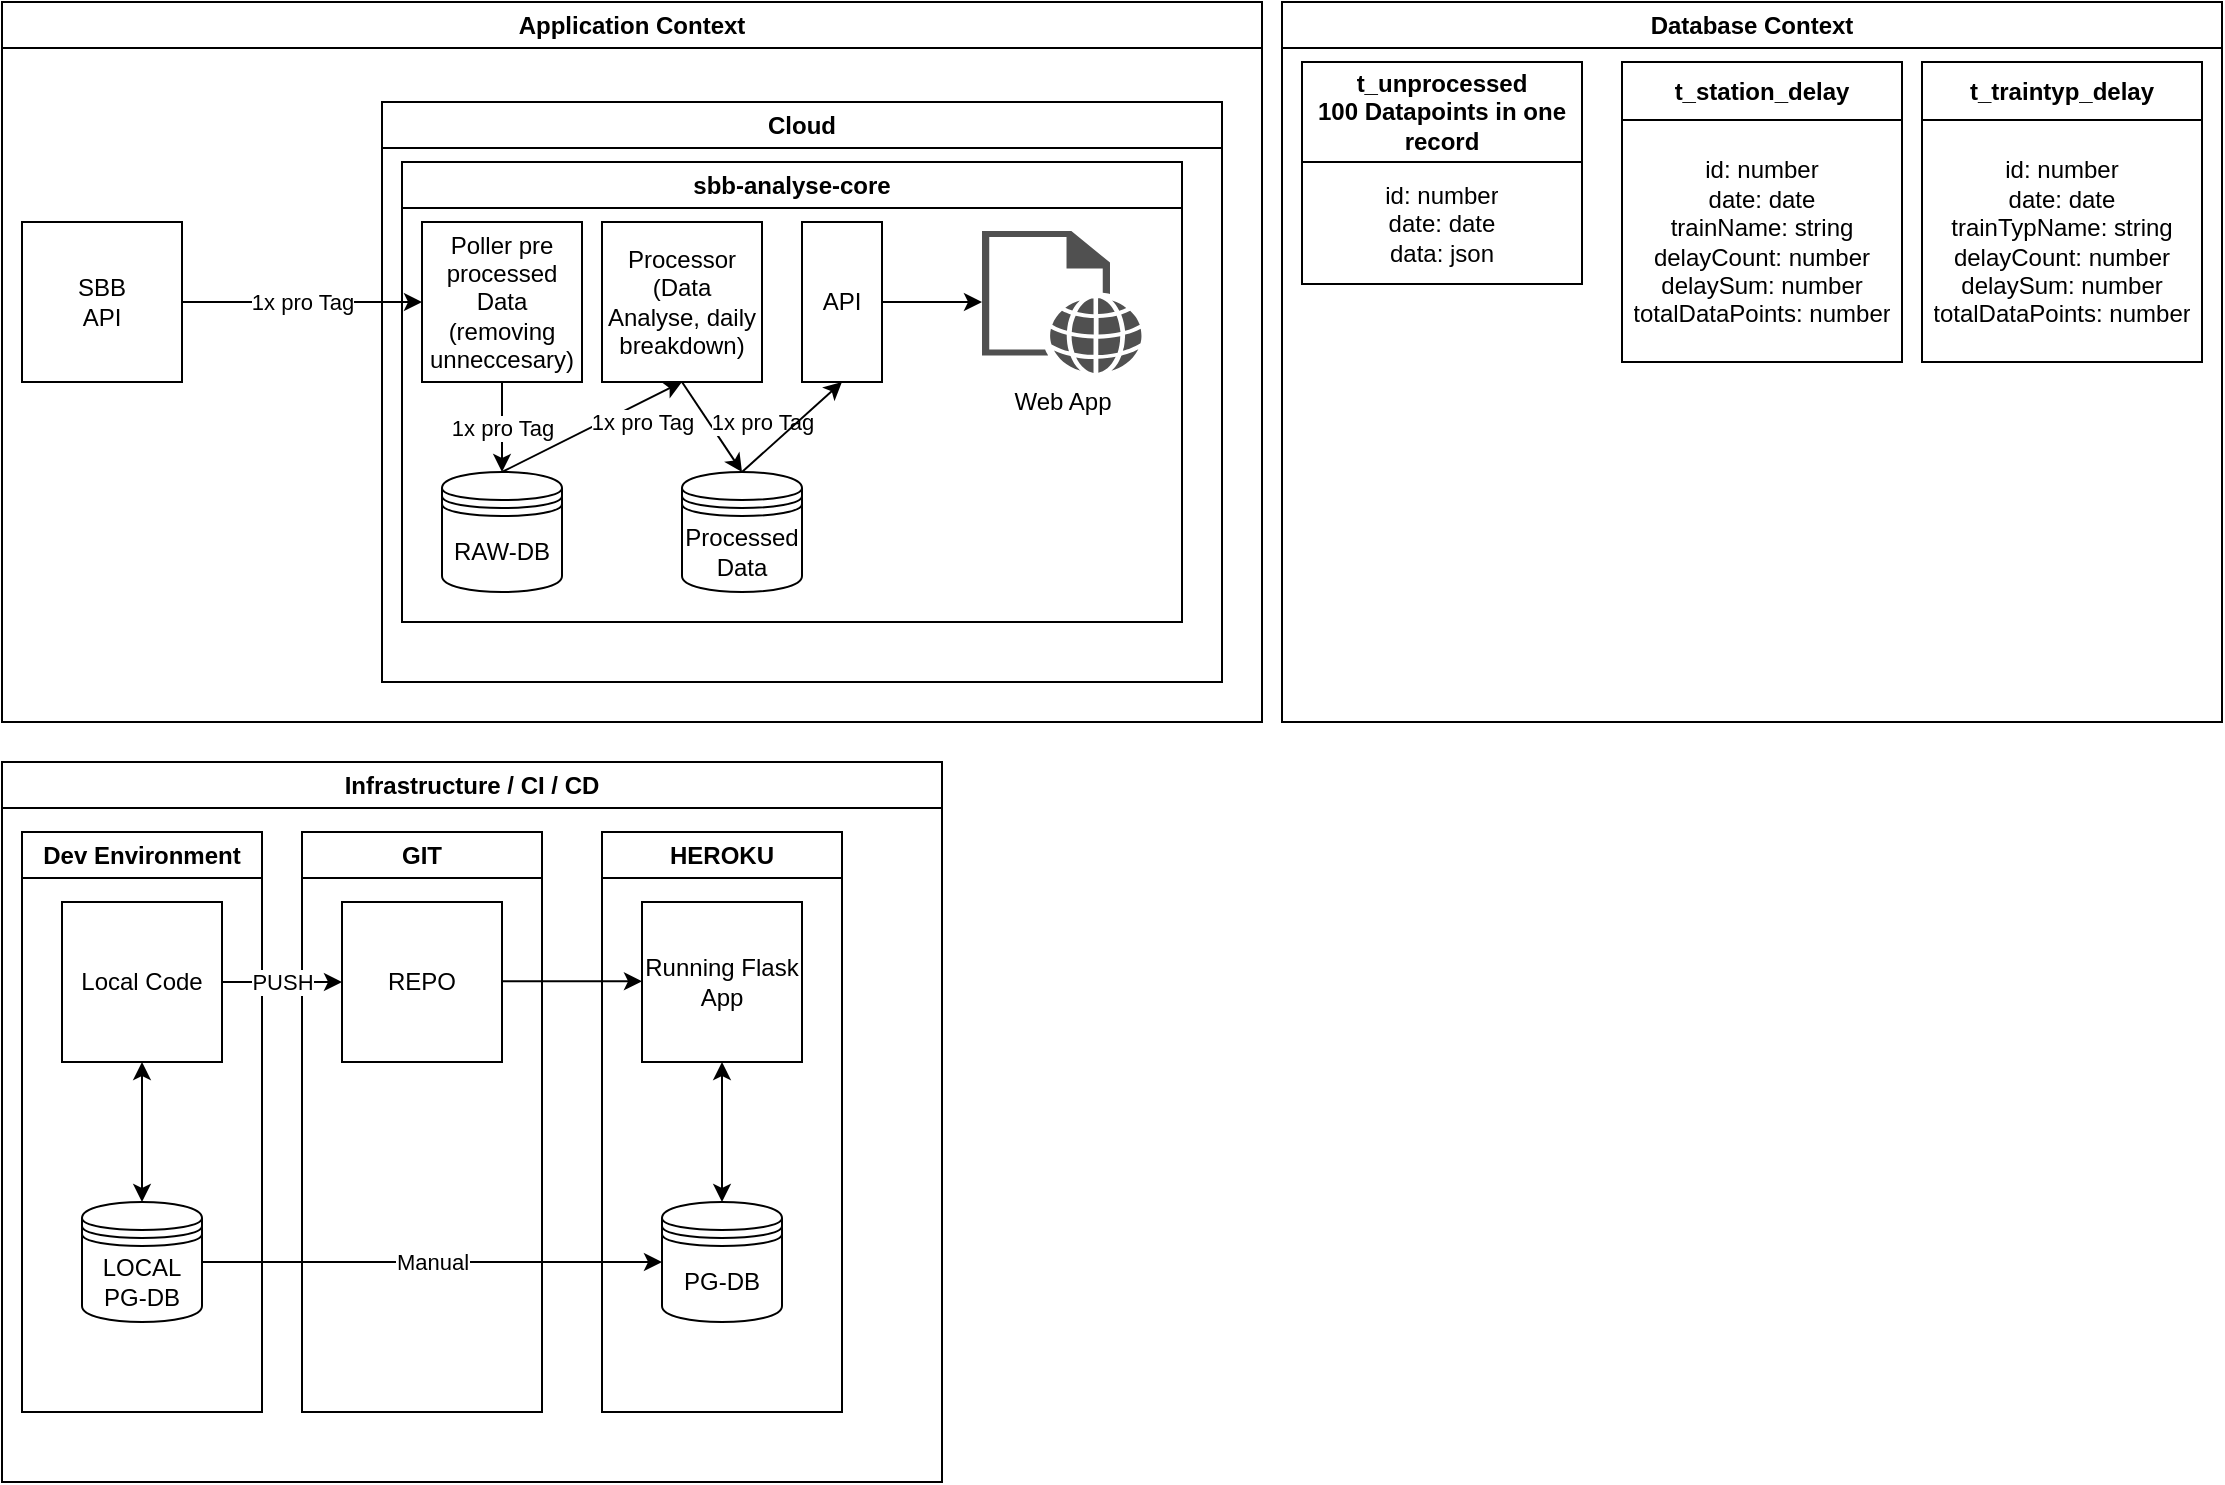 <mxfile version="21.3.0" type="device">
  <diagram name="Page-1" id="55a83fd1-7818-8e21-69c5-c3457e3827bb">
    <mxGraphModel dx="2805" dy="1470" grid="1" gridSize="10" guides="1" tooltips="1" connect="1" arrows="1" fold="1" page="1" pageScale="1" pageWidth="1100" pageHeight="850" background="none" math="0" shadow="0">
      <root>
        <mxCell id="0" />
        <mxCell id="1" parent="0" />
        <mxCell id="ame2KG9MshIwGbporiki-1" value="SBB &lt;br&gt;API" style="whiteSpace=wrap;html=1;aspect=fixed;" parent="1" vertex="1">
          <mxGeometry x="110" y="180" width="80" height="80" as="geometry" />
        </mxCell>
        <mxCell id="ame2KG9MshIwGbporiki-3" value="Cloud" style="swimlane;whiteSpace=wrap;html=1;" parent="1" vertex="1">
          <mxGeometry x="290" y="120" width="420" height="290" as="geometry" />
        </mxCell>
        <mxCell id="ame2KG9MshIwGbporiki-11" value="RAW-DB" style="shape=datastore;whiteSpace=wrap;html=1;" parent="ame2KG9MshIwGbporiki-3" vertex="1">
          <mxGeometry x="30" y="185" width="60" height="60" as="geometry" />
        </mxCell>
        <mxCell id="ame2KG9MshIwGbporiki-12" value="1x pro Tag" style="endArrow=classic;html=1;rounded=0;exitX=0.5;exitY=1;exitDx=0;exitDy=0;entryX=0.5;entryY=0;entryDx=0;entryDy=0;" parent="ame2KG9MshIwGbporiki-3" source="ame2KG9MshIwGbporiki-8" target="ame2KG9MshIwGbporiki-11" edge="1">
          <mxGeometry width="50" height="50" relative="1" as="geometry">
            <mxPoint x="120" y="180" as="sourcePoint" />
            <mxPoint x="170" y="130" as="targetPoint" />
          </mxGeometry>
        </mxCell>
        <mxCell id="ame2KG9MshIwGbporiki-14" value="1x pro Tag" style="endArrow=classic;html=1;rounded=0;exitX=0.5;exitY=0;exitDx=0;exitDy=0;entryX=0.5;entryY=1;entryDx=0;entryDy=0;" parent="ame2KG9MshIwGbporiki-3" source="ame2KG9MshIwGbporiki-11" target="ame2KG9MshIwGbporiki-13" edge="1">
          <mxGeometry x="0.467" y="-9" width="50" height="50" relative="1" as="geometry">
            <mxPoint x="70" y="130" as="sourcePoint" />
            <mxPoint x="70" y="195" as="targetPoint" />
            <mxPoint as="offset" />
          </mxGeometry>
        </mxCell>
        <mxCell id="ame2KG9MshIwGbporiki-15" value="Processed Data" style="shape=datastore;whiteSpace=wrap;html=1;" parent="ame2KG9MshIwGbporiki-3" vertex="1">
          <mxGeometry x="150" y="185" width="60" height="60" as="geometry" />
        </mxCell>
        <mxCell id="ame2KG9MshIwGbporiki-16" value="1x pro Tag" style="endArrow=classic;html=1;rounded=0;exitX=0.5;exitY=1;exitDx=0;exitDy=0;entryX=0.5;entryY=0;entryDx=0;entryDy=0;" parent="ame2KG9MshIwGbporiki-3" source="ame2KG9MshIwGbporiki-13" target="ame2KG9MshIwGbporiki-15" edge="1">
          <mxGeometry x="0.436" y="22" width="50" height="50" relative="1" as="geometry">
            <mxPoint x="70" y="195" as="sourcePoint" />
            <mxPoint x="190" y="130" as="targetPoint" />
            <mxPoint as="offset" />
          </mxGeometry>
        </mxCell>
        <mxCell id="ame2KG9MshIwGbporiki-34" value="sbb-analyse-core" style="swimlane;whiteSpace=wrap;html=1;" parent="ame2KG9MshIwGbporiki-3" vertex="1">
          <mxGeometry x="10" y="30" width="390" height="230" as="geometry" />
        </mxCell>
        <mxCell id="ame2KG9MshIwGbporiki-8" value="Poller pre processed Data (removing unneccesary)" style="whiteSpace=wrap;html=1;aspect=fixed;" parent="ame2KG9MshIwGbporiki-34" vertex="1">
          <mxGeometry x="10" y="30" width="80" height="80" as="geometry" />
        </mxCell>
        <mxCell id="ame2KG9MshIwGbporiki-13" value="Processor (Data Analyse, daily breakdown)" style="whiteSpace=wrap;html=1;aspect=fixed;" parent="ame2KG9MshIwGbporiki-34" vertex="1">
          <mxGeometry x="100" y="30" width="80" height="80" as="geometry" />
        </mxCell>
        <mxCell id="lo1q0FldcqCc7vBPxZ-T-2" value="API" style="rounded=0;whiteSpace=wrap;html=1;" parent="ame2KG9MshIwGbporiki-34" vertex="1">
          <mxGeometry x="200" y="30" width="40" height="80" as="geometry" />
        </mxCell>
        <mxCell id="lo1q0FldcqCc7vBPxZ-T-3" value="" style="endArrow=classic;html=1;rounded=0;exitX=0.5;exitY=0;exitDx=0;exitDy=0;entryX=0.5;entryY=1;entryDx=0;entryDy=0;" parent="ame2KG9MshIwGbporiki-3" source="ame2KG9MshIwGbporiki-15" target="lo1q0FldcqCc7vBPxZ-T-2" edge="1">
          <mxGeometry width="50" height="50" relative="1" as="geometry">
            <mxPoint x="140" y="210" as="sourcePoint" />
            <mxPoint x="190" y="160" as="targetPoint" />
          </mxGeometry>
        </mxCell>
        <mxCell id="lo1q0FldcqCc7vBPxZ-T-5" value="" style="endArrow=classic;html=1;rounded=0;exitX=1;exitY=0.5;exitDx=0;exitDy=0;" parent="ame2KG9MshIwGbporiki-3" source="lo1q0FldcqCc7vBPxZ-T-2" edge="1">
          <mxGeometry width="50" height="50" relative="1" as="geometry">
            <mxPoint x="290" y="100" as="sourcePoint" />
            <mxPoint x="300" y="100" as="targetPoint" />
          </mxGeometry>
        </mxCell>
        <mxCell id="ame2KG9MshIwGbporiki-10" value="1x pro Tag" style="endArrow=classic;html=1;rounded=0;exitX=1;exitY=0.5;exitDx=0;exitDy=0;entryX=0;entryY=0.5;entryDx=0;entryDy=0;" parent="1" source="ame2KG9MshIwGbporiki-1" target="ame2KG9MshIwGbporiki-8" edge="1">
          <mxGeometry width="50" height="50" relative="1" as="geometry">
            <mxPoint x="380" y="320" as="sourcePoint" />
            <mxPoint x="430" y="270" as="targetPoint" />
          </mxGeometry>
        </mxCell>
        <mxCell id="lo1q0FldcqCc7vBPxZ-T-7" value="Application Context" style="swimlane;whiteSpace=wrap;html=1;" parent="1" vertex="1">
          <mxGeometry x="100" y="70" width="630" height="360" as="geometry" />
        </mxCell>
        <mxCell id="VvLUe-kYN4Yh_u9-Oig5-1" value="Database Context" style="swimlane;whiteSpace=wrap;html=1;startSize=23;" parent="1" vertex="1">
          <mxGeometry x="740" y="70" width="470" height="360" as="geometry" />
        </mxCell>
        <mxCell id="BDa7pumoY0Kclwt3LinV-1" value="t_unprocessed&lt;br&gt;100 Datapoints in one record" style="swimlane;fontStyle=1;align=center;verticalAlign=middle;childLayout=stackLayout;horizontal=1;startSize=50;horizontalStack=0;resizeParent=1;resizeParentMax=0;resizeLast=0;collapsible=0;marginBottom=0;html=1;whiteSpace=wrap;" parent="VvLUe-kYN4Yh_u9-Oig5-1" vertex="1">
          <mxGeometry x="10" y="30" width="140" height="111" as="geometry" />
        </mxCell>
        <mxCell id="BDa7pumoY0Kclwt3LinV-2" value="id: number&lt;br&gt;date: date&lt;br&gt;data: json" style="text;html=1;strokeColor=none;fillColor=none;align=center;verticalAlign=middle;spacingLeft=4;spacingRight=4;overflow=hidden;rotatable=0;points=[[0,0.5],[1,0.5]];portConstraint=eastwest;whiteSpace=wrap;" parent="BDa7pumoY0Kclwt3LinV-1" vertex="1">
          <mxGeometry y="50" width="140" height="61" as="geometry" />
        </mxCell>
        <mxCell id="BDa7pumoY0Kclwt3LinV-4" value="t_station_delay" style="swimlane;fontStyle=1;align=center;verticalAlign=middle;childLayout=stackLayout;horizontal=1;startSize=29;horizontalStack=0;resizeParent=1;resizeParentMax=0;resizeLast=0;collapsible=0;marginBottom=0;html=1;whiteSpace=wrap;" parent="VvLUe-kYN4Yh_u9-Oig5-1" vertex="1">
          <mxGeometry x="170" y="30" width="140" height="150" as="geometry" />
        </mxCell>
        <mxCell id="BDa7pumoY0Kclwt3LinV-5" value="id: number&lt;br style=&quot;border-color: var(--border-color);&quot;&gt;date: date&lt;br style=&quot;border-color: var(--border-color);&quot;&gt;trainName: string&lt;br style=&quot;border-color: var(--border-color);&quot;&gt;delayCount: number&lt;br style=&quot;border-color: var(--border-color);&quot;&gt;delaySum: number&lt;br style=&quot;border-color: var(--border-color);&quot;&gt;totalDataPoints: number" style="text;html=1;strokeColor=none;fillColor=none;align=center;verticalAlign=middle;spacingLeft=4;spacingRight=4;overflow=hidden;rotatable=0;points=[[0,0.5],[1,0.5]];portConstraint=eastwest;whiteSpace=wrap;" parent="BDa7pumoY0Kclwt3LinV-4" vertex="1">
          <mxGeometry y="29" width="140" height="121" as="geometry" />
        </mxCell>
        <mxCell id="VvLUe-kYN4Yh_u9-Oig5-4" value="t_traintyp_delay" style="swimlane;fontStyle=1;align=center;verticalAlign=middle;childLayout=stackLayout;horizontal=1;startSize=29;horizontalStack=0;resizeParent=1;resizeParentMax=0;resizeLast=0;collapsible=0;marginBottom=0;html=1;whiteSpace=wrap;" parent="VvLUe-kYN4Yh_u9-Oig5-1" vertex="1">
          <mxGeometry x="320" y="30" width="140" height="150" as="geometry" />
        </mxCell>
        <mxCell id="VvLUe-kYN4Yh_u9-Oig5-5" value="id: number&lt;br&gt;date: date&lt;br&gt;trainTypName: string&lt;br&gt;delayCount: number&lt;br&gt;delaySum: number&lt;br&gt;totalDataPoints: number" style="text;html=1;strokeColor=none;fillColor=none;align=center;verticalAlign=middle;spacingLeft=4;spacingRight=4;overflow=hidden;rotatable=0;points=[[0,0.5],[1,0.5]];portConstraint=eastwest;whiteSpace=wrap;" parent="VvLUe-kYN4Yh_u9-Oig5-4" vertex="1">
          <mxGeometry y="29" width="140" height="121" as="geometry" />
        </mxCell>
        <mxCell id="LLkp8uL_UmS2PIzgJ4O1-2" value="Web App" style="sketch=0;pointerEvents=1;shadow=0;dashed=0;html=1;strokeColor=none;fillColor=#505050;labelPosition=center;verticalLabelPosition=bottom;verticalAlign=top;outlineConnect=0;align=center;shape=mxgraph.office.concepts.web_page;" parent="1" vertex="1">
          <mxGeometry x="590" y="184.5" width="80" height="71" as="geometry" />
        </mxCell>
        <mxCell id="LLkp8uL_UmS2PIzgJ4O1-3" value="Infrastructure / CI / CD" style="swimlane;whiteSpace=wrap;html=1;startSize=23;" parent="1" vertex="1">
          <mxGeometry x="100" y="450" width="470" height="360" as="geometry" />
        </mxCell>
        <mxCell id="LLkp8uL_UmS2PIzgJ4O1-10" value="Dev Environment" style="swimlane;whiteSpace=wrap;html=1;" parent="LLkp8uL_UmS2PIzgJ4O1-3" vertex="1">
          <mxGeometry x="10" y="35" width="120" height="290" as="geometry" />
        </mxCell>
        <mxCell id="LLkp8uL_UmS2PIzgJ4O1-11" value="LOCAL PG-DB" style="shape=datastore;whiteSpace=wrap;html=1;" parent="LLkp8uL_UmS2PIzgJ4O1-10" vertex="1">
          <mxGeometry x="30" y="185" width="60" height="60" as="geometry" />
        </mxCell>
        <mxCell id="LLkp8uL_UmS2PIzgJ4O1-33" value="Local Code" style="whiteSpace=wrap;html=1;aspect=fixed;" parent="LLkp8uL_UmS2PIzgJ4O1-10" vertex="1">
          <mxGeometry x="20" y="35" width="80" height="80" as="geometry" />
        </mxCell>
        <mxCell id="LLkp8uL_UmS2PIzgJ4O1-57" value="" style="endArrow=classic;startArrow=classic;html=1;rounded=0;exitX=0.5;exitY=0;exitDx=0;exitDy=0;entryX=0.5;entryY=1;entryDx=0;entryDy=0;" parent="LLkp8uL_UmS2PIzgJ4O1-10" source="LLkp8uL_UmS2PIzgJ4O1-11" target="LLkp8uL_UmS2PIzgJ4O1-33" edge="1">
          <mxGeometry width="50" height="50" relative="1" as="geometry">
            <mxPoint x="260" y="165" as="sourcePoint" />
            <mxPoint x="310" y="115" as="targetPoint" />
          </mxGeometry>
        </mxCell>
        <mxCell id="LLkp8uL_UmS2PIzgJ4O1-22" value="GIT" style="swimlane;whiteSpace=wrap;html=1;" parent="LLkp8uL_UmS2PIzgJ4O1-3" vertex="1">
          <mxGeometry x="150" y="35" width="120" height="290" as="geometry" />
        </mxCell>
        <mxCell id="LLkp8uL_UmS2PIzgJ4O1-44" value="REPO" style="whiteSpace=wrap;html=1;aspect=fixed;" parent="LLkp8uL_UmS2PIzgJ4O1-22" vertex="1">
          <mxGeometry x="20" y="35" width="80" height="80" as="geometry" />
        </mxCell>
        <mxCell id="LLkp8uL_UmS2PIzgJ4O1-24" value="HEROKU" style="swimlane;whiteSpace=wrap;html=1;" parent="LLkp8uL_UmS2PIzgJ4O1-3" vertex="1">
          <mxGeometry x="300" y="35" width="120" height="290" as="geometry" />
        </mxCell>
        <mxCell id="LLkp8uL_UmS2PIzgJ4O1-25" value="PG-DB" style="shape=datastore;whiteSpace=wrap;html=1;" parent="LLkp8uL_UmS2PIzgJ4O1-24" vertex="1">
          <mxGeometry x="30" y="185" width="60" height="60" as="geometry" />
        </mxCell>
        <mxCell id="LLkp8uL_UmS2PIzgJ4O1-46" value="Running Flask App" style="whiteSpace=wrap;html=1;aspect=fixed;" parent="LLkp8uL_UmS2PIzgJ4O1-24" vertex="1">
          <mxGeometry x="20" y="35" width="80" height="80" as="geometry" />
        </mxCell>
        <mxCell id="LLkp8uL_UmS2PIzgJ4O1-58" value="" style="endArrow=classic;startArrow=classic;html=1;rounded=0;exitX=0.5;exitY=0;exitDx=0;exitDy=0;entryX=0.5;entryY=1;entryDx=0;entryDy=0;" parent="LLkp8uL_UmS2PIzgJ4O1-24" source="LLkp8uL_UmS2PIzgJ4O1-25" target="LLkp8uL_UmS2PIzgJ4O1-46" edge="1">
          <mxGeometry width="50" height="50" relative="1" as="geometry">
            <mxPoint x="60" y="180" as="sourcePoint" />
            <mxPoint x="60" y="135" as="targetPoint" />
          </mxGeometry>
        </mxCell>
        <mxCell id="LLkp8uL_UmS2PIzgJ4O1-26" value="Manual" style="edgeStyle=orthogonalEdgeStyle;rounded=0;orthogonalLoop=1;jettySize=auto;html=1;exitX=1;exitY=0.5;exitDx=0;exitDy=0;entryX=0;entryY=0.5;entryDx=0;entryDy=0;" parent="LLkp8uL_UmS2PIzgJ4O1-3" source="LLkp8uL_UmS2PIzgJ4O1-11" target="LLkp8uL_UmS2PIzgJ4O1-25" edge="1">
          <mxGeometry relative="1" as="geometry" />
        </mxCell>
        <mxCell id="LLkp8uL_UmS2PIzgJ4O1-45" value="PUSH" style="edgeStyle=orthogonalEdgeStyle;rounded=0;orthogonalLoop=1;jettySize=auto;html=1;" parent="LLkp8uL_UmS2PIzgJ4O1-3" source="LLkp8uL_UmS2PIzgJ4O1-33" target="LLkp8uL_UmS2PIzgJ4O1-44" edge="1">
          <mxGeometry relative="1" as="geometry" />
        </mxCell>
        <mxCell id="LLkp8uL_UmS2PIzgJ4O1-47" value="" style="edgeStyle=orthogonalEdgeStyle;rounded=0;orthogonalLoop=1;jettySize=auto;html=1;" parent="LLkp8uL_UmS2PIzgJ4O1-3" edge="1">
          <mxGeometry relative="1" as="geometry">
            <mxPoint x="250" y="109.63" as="sourcePoint" />
            <mxPoint x="320" y="109.63" as="targetPoint" />
          </mxGeometry>
        </mxCell>
      </root>
    </mxGraphModel>
  </diagram>
</mxfile>

